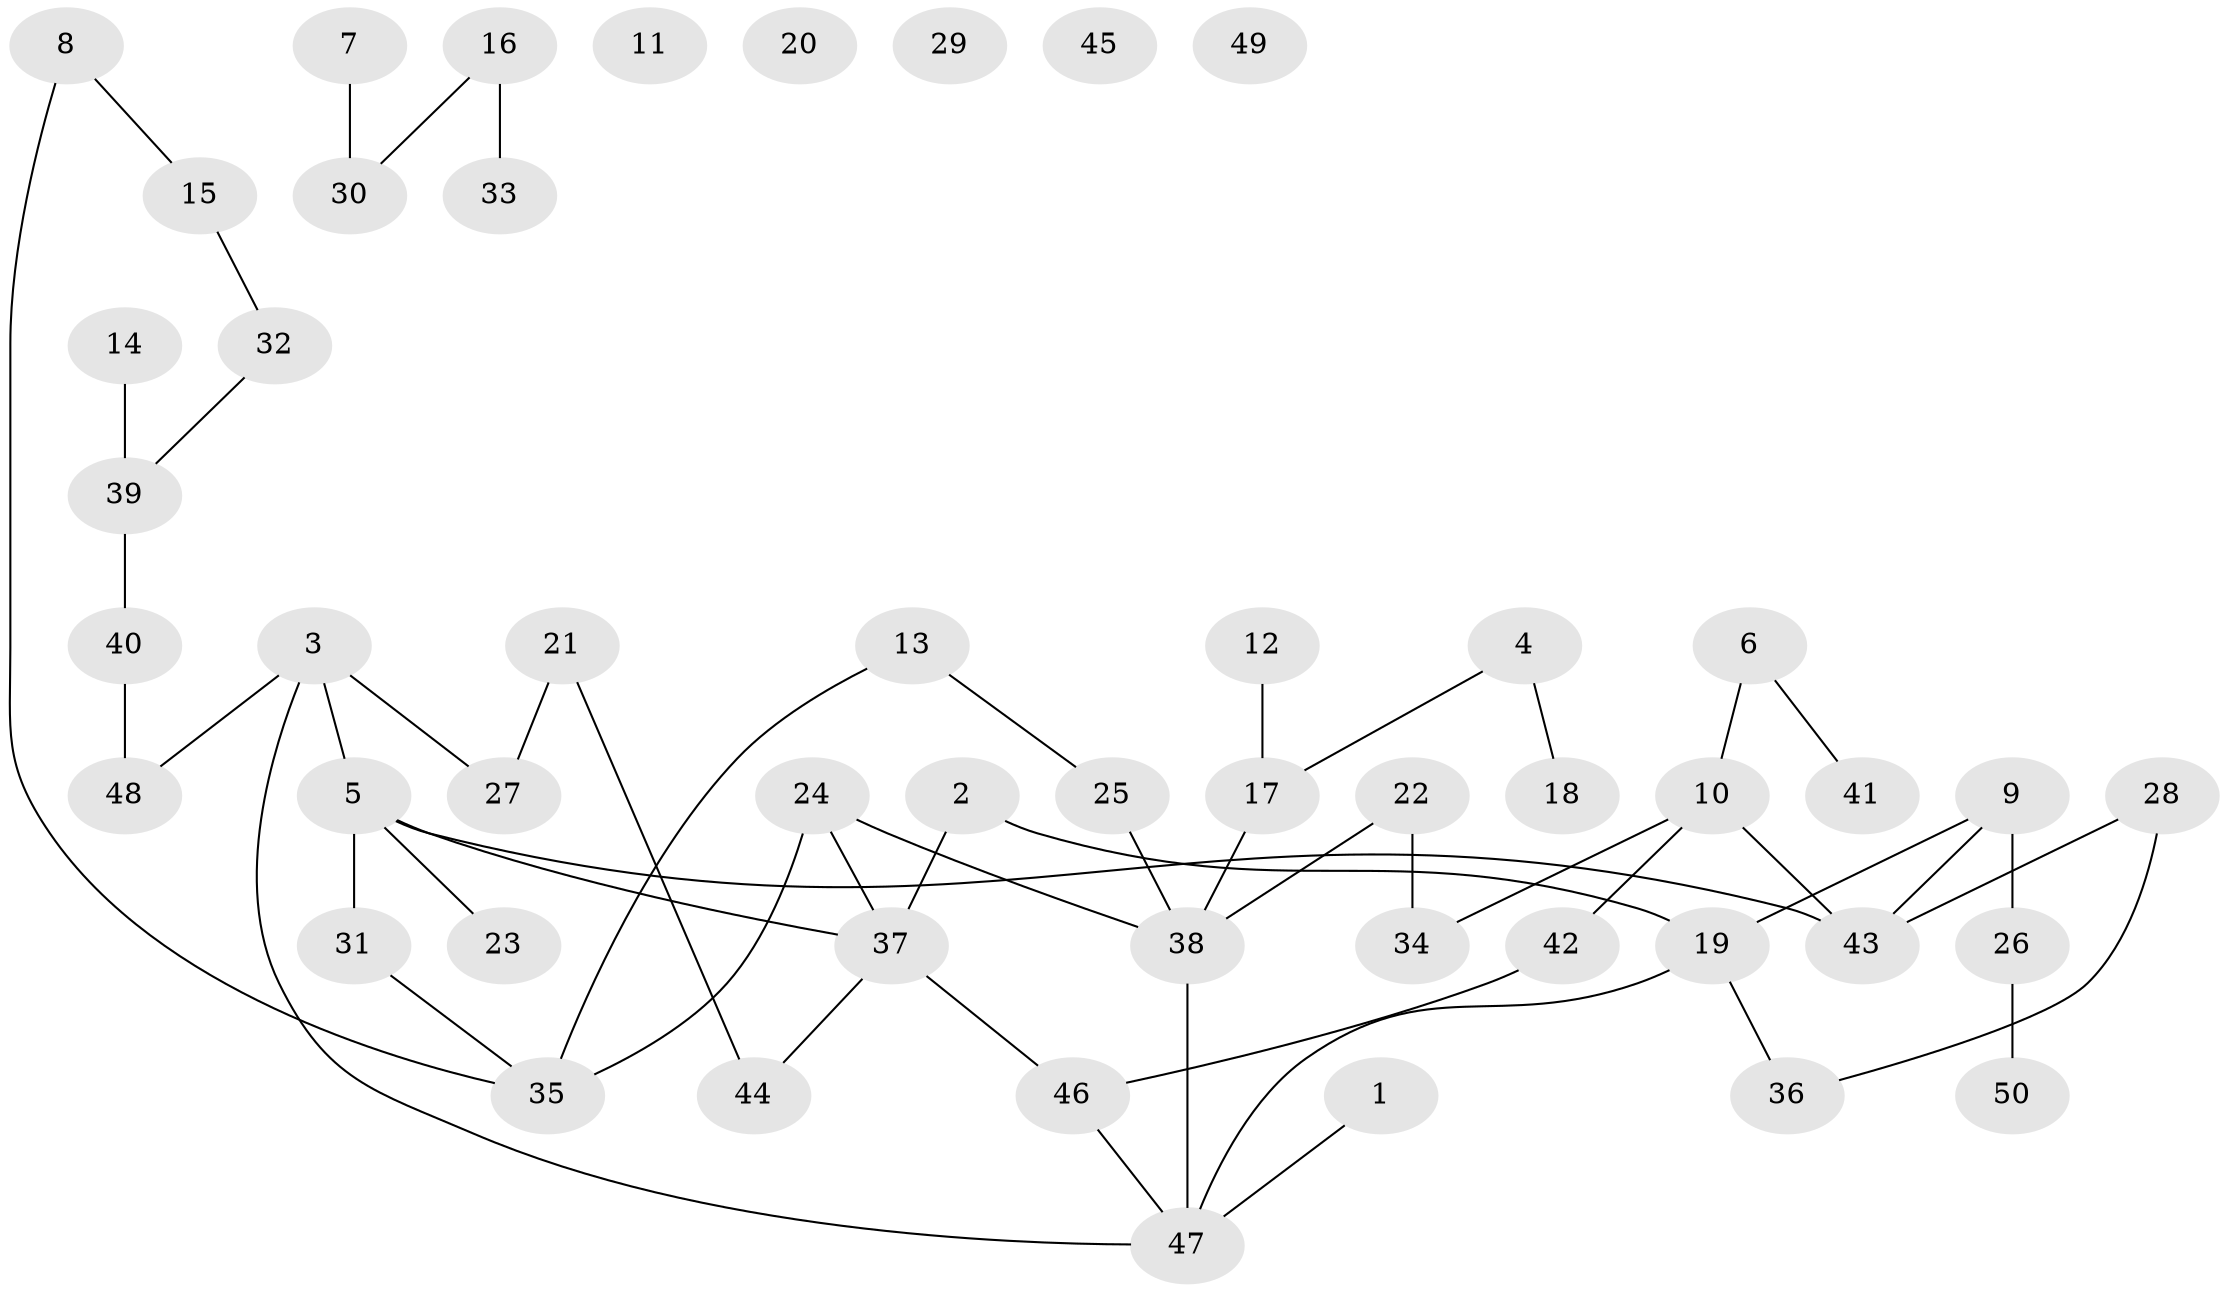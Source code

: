 // Generated by graph-tools (version 1.1) at 2025/25/03/09/25 03:25:19]
// undirected, 50 vertices, 54 edges
graph export_dot {
graph [start="1"]
  node [color=gray90,style=filled];
  1;
  2;
  3;
  4;
  5;
  6;
  7;
  8;
  9;
  10;
  11;
  12;
  13;
  14;
  15;
  16;
  17;
  18;
  19;
  20;
  21;
  22;
  23;
  24;
  25;
  26;
  27;
  28;
  29;
  30;
  31;
  32;
  33;
  34;
  35;
  36;
  37;
  38;
  39;
  40;
  41;
  42;
  43;
  44;
  45;
  46;
  47;
  48;
  49;
  50;
  1 -- 47;
  2 -- 19;
  2 -- 37;
  3 -- 5;
  3 -- 27;
  3 -- 47;
  3 -- 48;
  4 -- 17;
  4 -- 18;
  5 -- 23;
  5 -- 31;
  5 -- 37;
  5 -- 43;
  6 -- 10;
  6 -- 41;
  7 -- 30;
  8 -- 15;
  8 -- 35;
  9 -- 19;
  9 -- 26;
  9 -- 43;
  10 -- 34;
  10 -- 42;
  10 -- 43;
  12 -- 17;
  13 -- 25;
  13 -- 35;
  14 -- 39;
  15 -- 32;
  16 -- 30;
  16 -- 33;
  17 -- 38;
  19 -- 36;
  19 -- 47;
  21 -- 27;
  21 -- 44;
  22 -- 34;
  22 -- 38;
  24 -- 35;
  24 -- 37;
  24 -- 38;
  25 -- 38;
  26 -- 50;
  28 -- 36;
  28 -- 43;
  31 -- 35;
  32 -- 39;
  37 -- 44;
  37 -- 46;
  38 -- 47;
  39 -- 40;
  40 -- 48;
  42 -- 46;
  46 -- 47;
}
